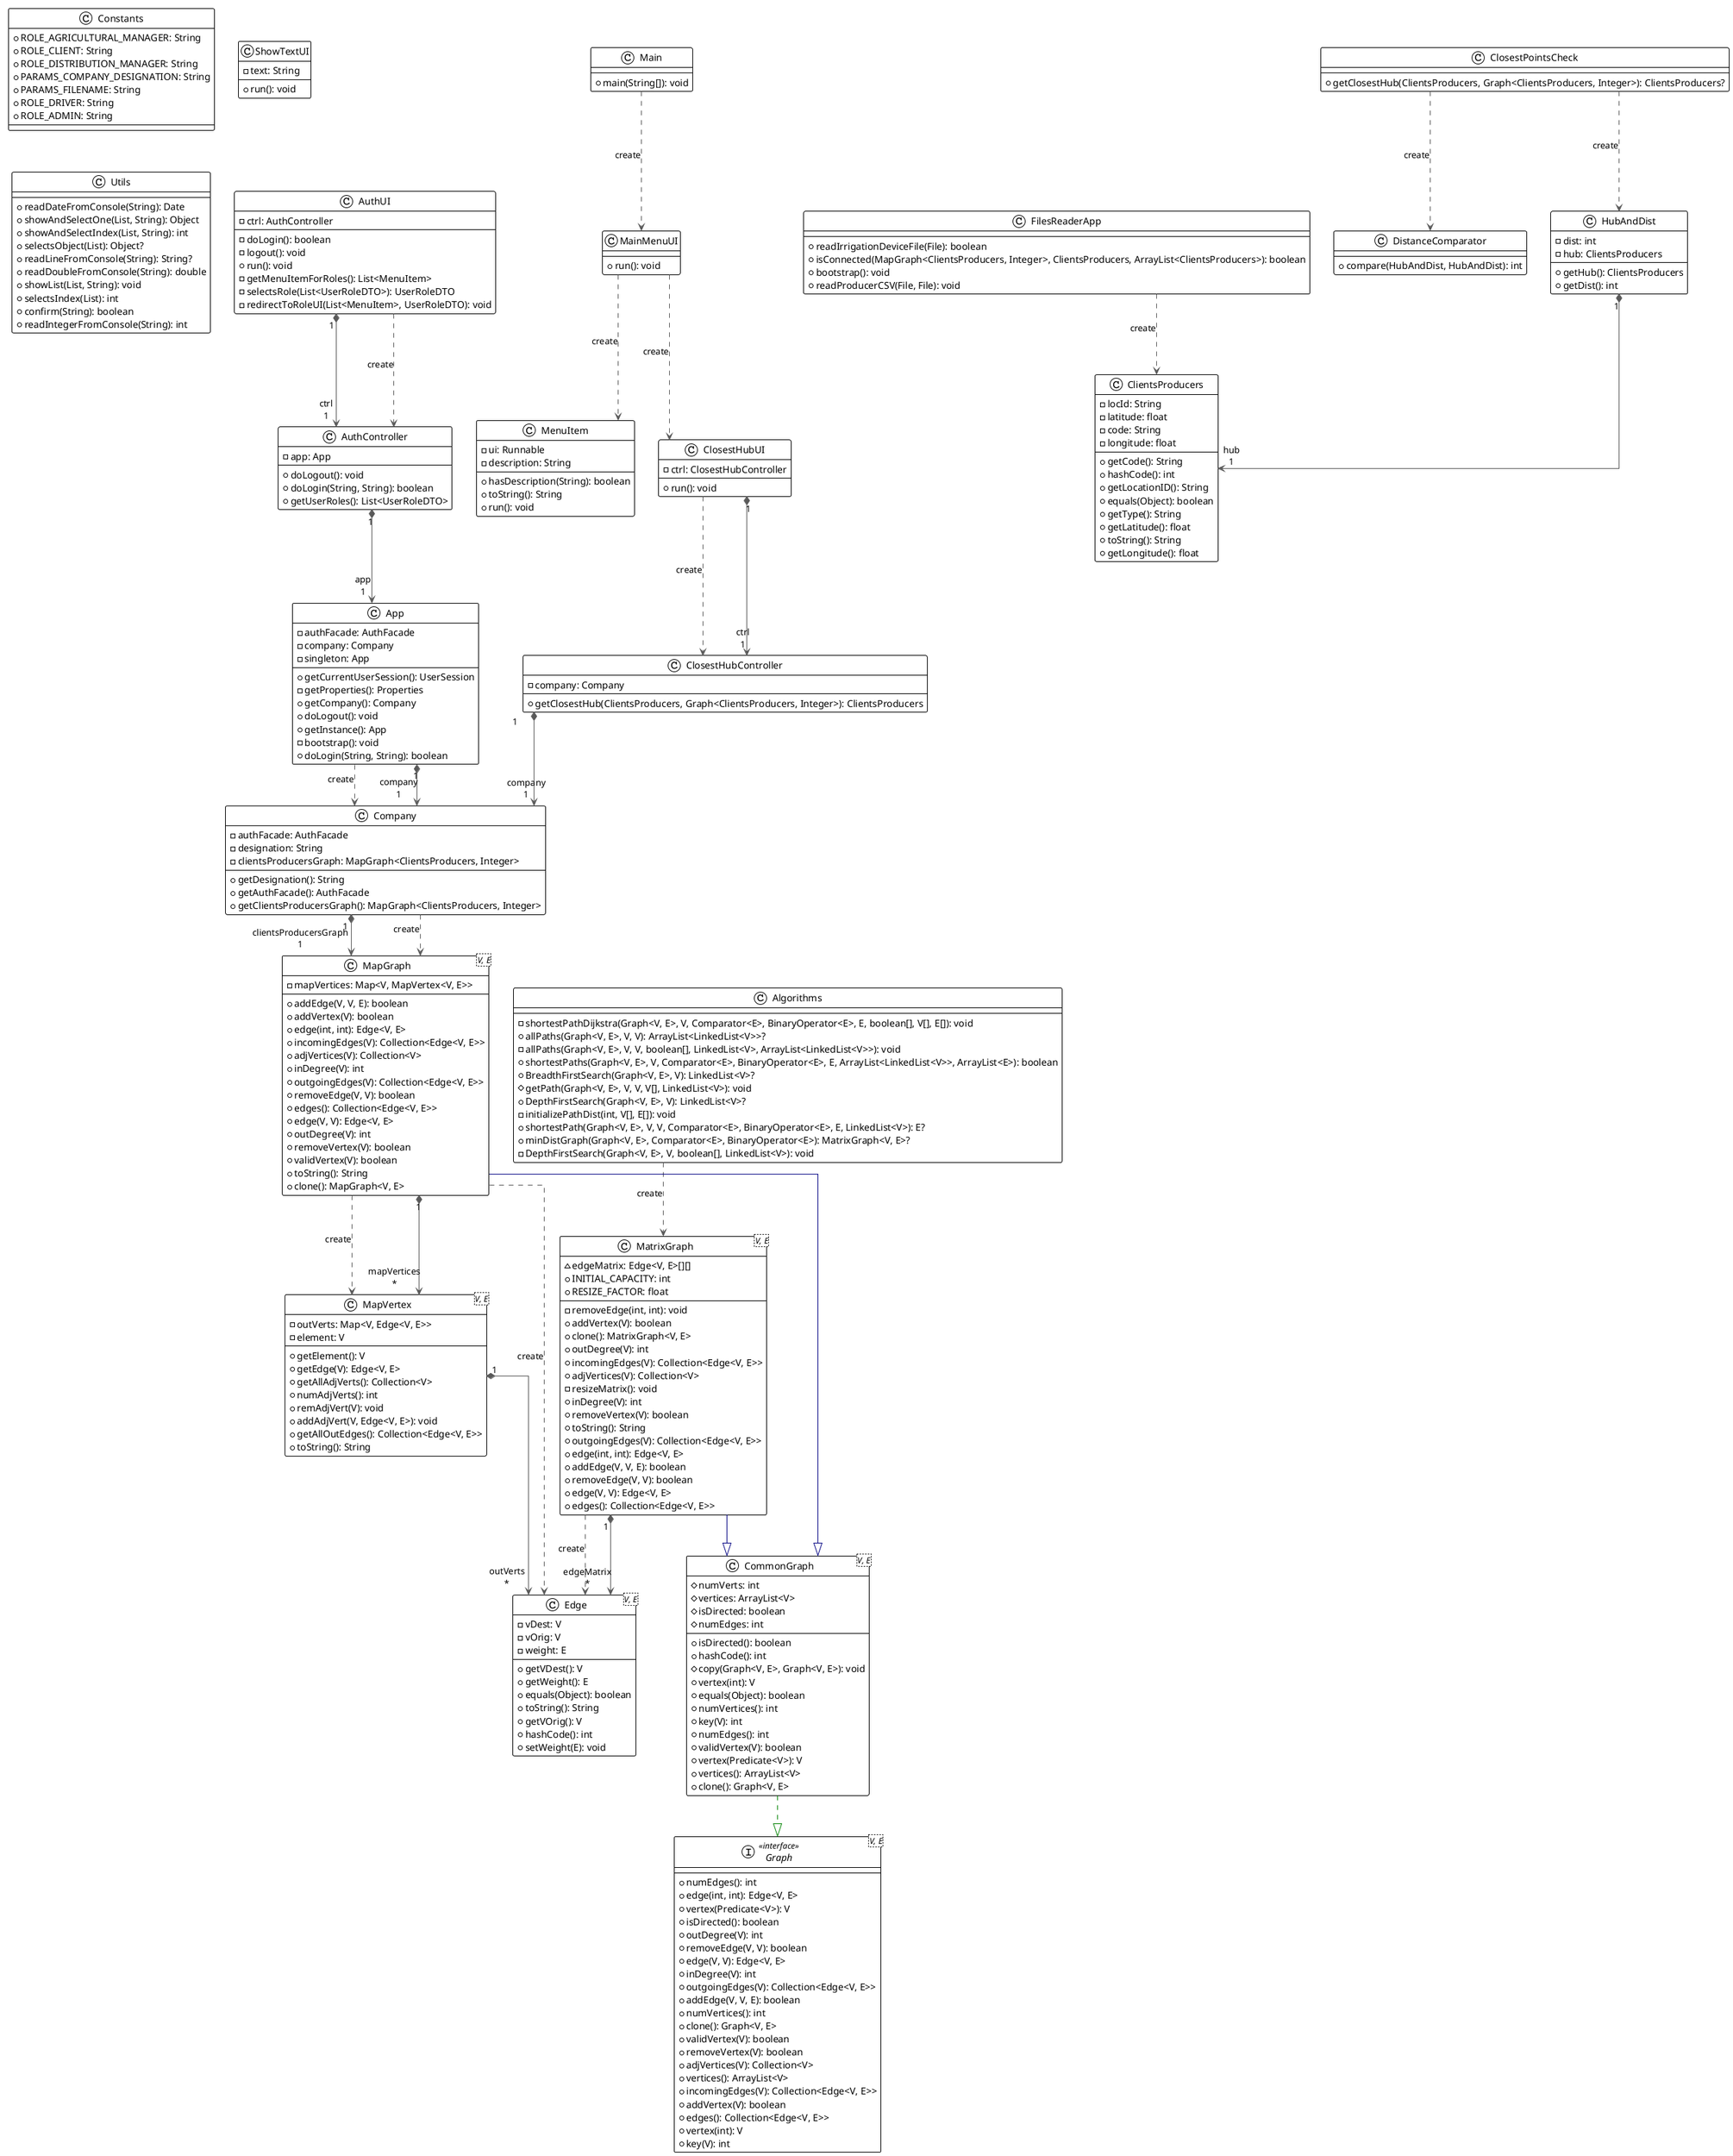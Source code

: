 @startuml
!theme plain
top to bottom direction
skinparam linetype ortho

class Algorithms {
  - shortestPathDijkstra(Graph<V, E>, V, Comparator<E>, BinaryOperator<E>, E, boolean[], V[], E[]): void
  + allPaths(Graph<V, E>, V, V): ArrayList<LinkedList<V>>?
  - allPaths(Graph<V, E>, V, V, boolean[], LinkedList<V>, ArrayList<LinkedList<V>>): void
  + shortestPaths(Graph<V, E>, V, Comparator<E>, BinaryOperator<E>, E, ArrayList<LinkedList<V>>, ArrayList<E>): boolean
  + BreadthFirstSearch(Graph<V, E>, V): LinkedList<V>?
  # getPath(Graph<V, E>, V, V, V[], LinkedList<V>): void
  + DepthFirstSearch(Graph<V, E>, V): LinkedList<V>?
  - initializePathDist(int, V[], E[]): void
  + shortestPath(Graph<V, E>, V, V, Comparator<E>, BinaryOperator<E>, E, LinkedList<V>): E?
  + minDistGraph(Graph<V, E>, Comparator<E>, BinaryOperator<E>): MatrixGraph<V, E>?
  - DepthFirstSearch(Graph<V, E>, V, boolean[], LinkedList<V>): void
}
class App {
  - authFacade: AuthFacade
  - company: Company
  - singleton: App
  + getCurrentUserSession(): UserSession
  - getProperties(): Properties
  + getCompany(): Company
  + doLogout(): void
  + getInstance(): App
  - bootstrap(): void
  + doLogin(String, String): boolean
}
class AuthController {
  - app: App
  + doLogout(): void
  + doLogin(String, String): boolean
  + getUserRoles(): List<UserRoleDTO>
}
class AuthUI {
  - ctrl: AuthController
  - doLogin(): boolean
  - logout(): void
  + run(): void
  - getMenuItemForRoles(): List<MenuItem>
  - selectsRole(List<UserRoleDTO>): UserRoleDTO
  - redirectToRoleUI(List<MenuItem>, UserRoleDTO): void
}
class ClientsProducers {
  - locId: String
  - latitude: float
  - code: String
  - longitude: float
  + getCode(): String
  + hashCode(): int
  + getLocationID(): String
  + equals(Object): boolean
  + getType(): String
  + getLatitude(): float
  + toString(): String
  + getLongitude(): float
}
class ClosestHubController {
  - company: Company
  + getClosestHub(ClientsProducers, Graph<ClientsProducers, Integer>): ClientsProducers
}
class ClosestHubUI {
  - ctrl: ClosestHubController
  + run(): void
}
class ClosestPointsCheck {
  + getClosestHub(ClientsProducers, Graph<ClientsProducers, Integer>): ClientsProducers?
}
class CommonGraph<V, E> {
  # numVerts: int
  # vertices: ArrayList<V>
  # isDirected: boolean
  # numEdges: int
  + isDirected(): boolean
  + hashCode(): int
  # copy(Graph<V, E>, Graph<V, E>): void
  + vertex(int): V
  + equals(Object): boolean
  + numVertices(): int
  + key(V): int
  + numEdges(): int
  + validVertex(V): boolean
  + vertex(Predicate<V>): V
  + vertices(): ArrayList<V>
  + clone(): Graph<V, E>
}
class Company {
  - authFacade: AuthFacade
  - designation: String
  - clientsProducersGraph: MapGraph<ClientsProducers, Integer>
  + getDesignation(): String
  + getAuthFacade(): AuthFacade
  + getClientsProducersGraph(): MapGraph<ClientsProducers, Integer>
}
class Constants {
  + ROLE_AGRICULTURAL_MANAGER: String
  + ROLE_CLIENT: String
  + ROLE_DISTRIBUTION_MANAGER: String
  + PARAMS_COMPANY_DESIGNATION: String
  + PARAMS_FILENAME: String
  + ROLE_DRIVER: String
  + ROLE_ADMIN: String
}
class DistanceComparator {
  + compare(HubAndDist, HubAndDist): int
}
class Edge<V, E> {
  - vDest: V
  - vOrig: V
  - weight: E
  + getVDest(): V
  + getWeight(): E
  + equals(Object): boolean
  + toString(): String
  + getVOrig(): V
  + hashCode(): int
  + setWeight(E): void
}
class FilesReaderApp {
  + readIrrigationDeviceFile(File): boolean
  + isConnected(MapGraph<ClientsProducers, Integer>, ClientsProducers, ArrayList<ClientsProducers>): boolean
  + bootstrap(): void
  + readProducerCSV(File, File): void
}
interface Graph<V, E> << interface >> {
  + numEdges(): int
  + edge(int, int): Edge<V, E>
  + vertex(Predicate<V>): V
  + isDirected(): boolean
  + outDegree(V): int
  + removeEdge(V, V): boolean
  + edge(V, V): Edge<V, E>
  + inDegree(V): int
  + outgoingEdges(V): Collection<Edge<V, E>>
  + addEdge(V, V, E): boolean
  + numVertices(): int
  + clone(): Graph<V, E>
  + validVertex(V): boolean
  + removeVertex(V): boolean
  + adjVertices(V): Collection<V>
  + vertices(): ArrayList<V>
  + incomingEdges(V): Collection<Edge<V, E>>
  + addVertex(V): boolean
  + edges(): Collection<Edge<V, E>>
  + vertex(int): V
  + key(V): int
}
class HubAndDist {
  - dist: int
  - hub: ClientsProducers
  + getHub(): ClientsProducers
  + getDist(): int
}
class Main {
  + main(String[]): void
}
class MainMenuUI {
  + run(): void
}
class MapGraph<V, E> {
  - mapVertices: Map<V, MapVertex<V, E>>
  + addEdge(V, V, E): boolean
  + addVertex(V): boolean
  + edge(int, int): Edge<V, E>
  + incomingEdges(V): Collection<Edge<V, E>>
  + adjVertices(V): Collection<V>
  + inDegree(V): int
  + outgoingEdges(V): Collection<Edge<V, E>>
  + removeEdge(V, V): boolean
  + edges(): Collection<Edge<V, E>>
  + edge(V, V): Edge<V, E>
  + outDegree(V): int
  + removeVertex(V): boolean
  + validVertex(V): boolean
  + toString(): String
  + clone(): MapGraph<V, E>
}
class MapVertex<V, E> {
  - outVerts: Map<V, Edge<V, E>>
  - element: V
  + getElement(): V
  + getEdge(V): Edge<V, E>
  + getAllAdjVerts(): Collection<V>
  + numAdjVerts(): int
  + remAdjVert(V): void
  + addAdjVert(V, Edge<V, E>): void
  + getAllOutEdges(): Collection<Edge<V, E>>
  + toString(): String
}
class MatrixGraph<V, E> {
  ~ edgeMatrix: Edge<V, E>[][]
  + INITIAL_CAPACITY: int
  + RESIZE_FACTOR: float
  - removeEdge(int, int): void
  + addVertex(V): boolean
  + clone(): MatrixGraph<V, E>
  + outDegree(V): int
  + incomingEdges(V): Collection<Edge<V, E>>
  + adjVertices(V): Collection<V>
  - resizeMatrix(): void
  + inDegree(V): int
  + removeVertex(V): boolean
  + toString(): String
  + outgoingEdges(V): Collection<Edge<V, E>>
  + edge(int, int): Edge<V, E>
  + addEdge(V, V, E): boolean
  + removeEdge(V, V): boolean
  + edge(V, V): Edge<V, E>
  + edges(): Collection<Edge<V, E>>
}
class MenuItem {
  - ui: Runnable
  - description: String
  + hasDescription(String): boolean
  + toString(): String
  + run(): void
}
class ShowTextUI {
  - text: String
  + run(): void
}
class Utils {
  + readDateFromConsole(String): Date
  + showAndSelectOne(List, String): Object
  + showAndSelectIndex(List, String): int
  + selectsObject(List): Object?
  + readLineFromConsole(String): String?
  + readDoubleFromConsole(String): double
  + showList(List, String): void
  + selectsIndex(List): int
  + confirm(String): boolean
  + readIntegerFromConsole(String): int
}

Algorithms            -[#595959,dashed]->  MatrixGraph          : "«create»"
App                   -[#595959,dashed]->  Company              : "«create»"
App                  "1" *-[#595959,plain]-> "company\n1" Company
AuthController       "1" *-[#595959,plain]-> "app\n1" App
AuthUI               "1" *-[#595959,plain]-> "ctrl\n1" AuthController
AuthUI                -[#595959,dashed]->  AuthController       : "«create»"
ClosestHubController "1" *-[#595959,plain]-> "company\n1" Company
ClosestHubUI          -[#595959,dashed]->  ClosestHubController : "«create»"
ClosestHubUI         "1" *-[#595959,plain]-> "ctrl\n1" ClosestHubController
ClosestPointsCheck    -[#595959,dashed]->  DistanceComparator   : "«create»"
ClosestPointsCheck    -[#595959,dashed]->  HubAndDist           : "«create»"
CommonGraph           -[#008200,dashed]-^  Graph
Company              "1" *-[#595959,plain]-> "clientsProducersGraph\n1" MapGraph
Company               -[#595959,dashed]->  MapGraph             : "«create»"
FilesReaderApp        -[#595959,dashed]->  ClientsProducers     : "«create»"
HubAndDist           "1" *-[#595959,plain]-> "hub\n1" ClientsProducers
Main                  -[#595959,dashed]->  MainMenuUI           : "«create»"
MainMenuUI            -[#595959,dashed]->  ClosestHubUI         : "«create»"
MainMenuUI            -[#595959,dashed]->  MenuItem             : "«create»"
MapGraph              -[#000082,plain]-^  CommonGraph
MapGraph              -[#595959,dashed]->  Edge                 : "«create»"
MapGraph              -[#595959,dashed]->  MapVertex            : "«create»"
MapGraph             "1" *-[#595959,plain]-> "mapVertices\n*" MapVertex
MapVertex            "1" *-[#595959,plain]-> "outVerts\n*" Edge
MatrixGraph           -[#000082,plain]-^  CommonGraph
MatrixGraph           -[#595959,dashed]->  Edge                 : "«create»"
MatrixGraph          "1" *-[#595959,plain]-> "edgeMatrix\n*" Edge
@enduml